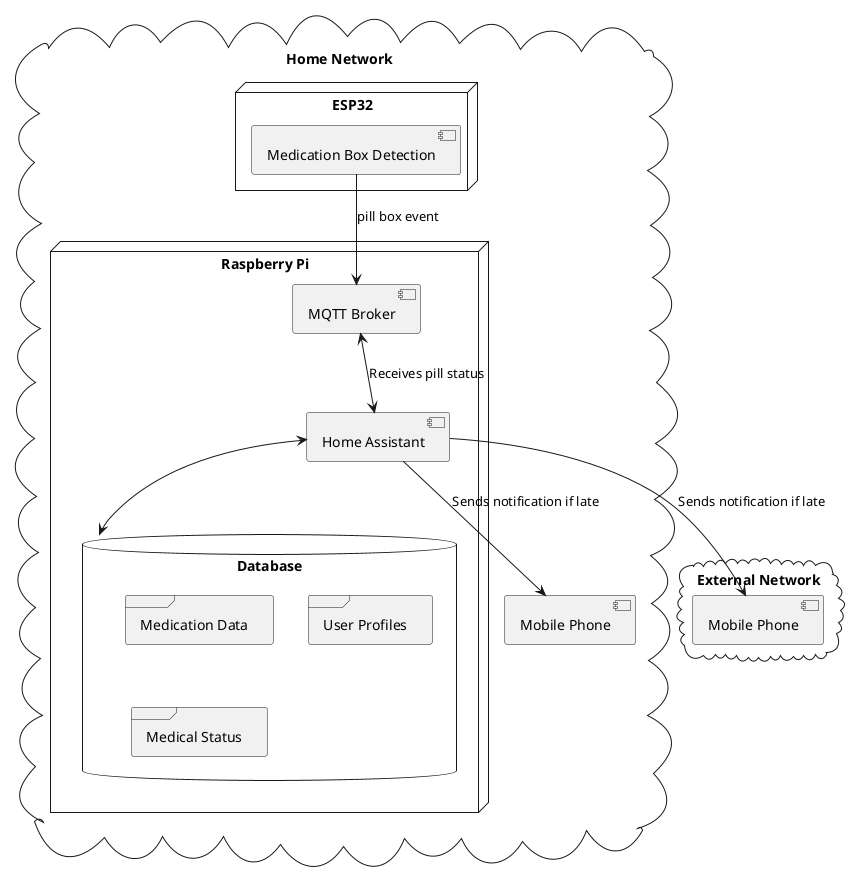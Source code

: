 @startuml leo


cloud "Home Network" {
  node "ESP32" {
    component "Medication Box Detection" as MedicationBox
  }

  node "Raspberry Pi" {
    database "Database" as DB {
      frame "Medication Data" as MedicationData
      frame "User Profiles" as UserProfiles
      frame "Medical Status" as MedicalStatus
    }
    component "Home Assistant" as HomeAssistant
    component "MQTT Broker" as MQTTBroker
  }
  component "Mobile Phone" as MobilePhone1
}

cloud "External Network" {
  component "Mobile Phone" as MobilePhone2
}

MedicationBox --> MQTTBroker : pill box event
MQTTBroker <--> HomeAssistant : Receives pill status
HomeAssistant <--> DB
HomeAssistant --> MobilePhone1 : Sends notification if late
HomeAssistant --> MobilePhone2 : Sends notification if late

@enduml
